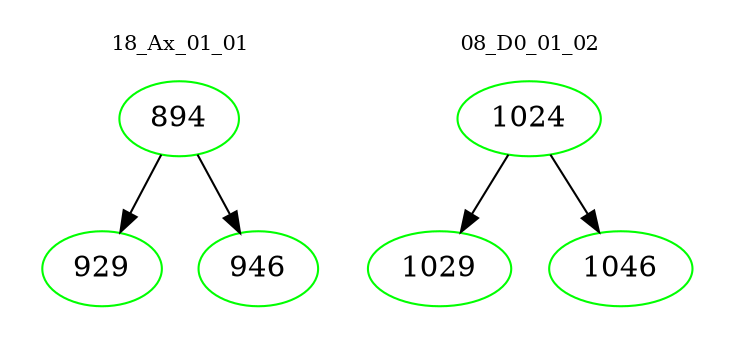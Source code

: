 digraph{
subgraph cluster_0 {
color = white
label = "18_Ax_01_01";
fontsize=10;
T0_894 [label="894", color="green"]
T0_894 -> T0_929 [color="black"]
T0_929 [label="929", color="green"]
T0_894 -> T0_946 [color="black"]
T0_946 [label="946", color="green"]
}
subgraph cluster_1 {
color = white
label = "08_D0_01_02";
fontsize=10;
T1_1024 [label="1024", color="green"]
T1_1024 -> T1_1029 [color="black"]
T1_1029 [label="1029", color="green"]
T1_1024 -> T1_1046 [color="black"]
T1_1046 [label="1046", color="green"]
}
}
